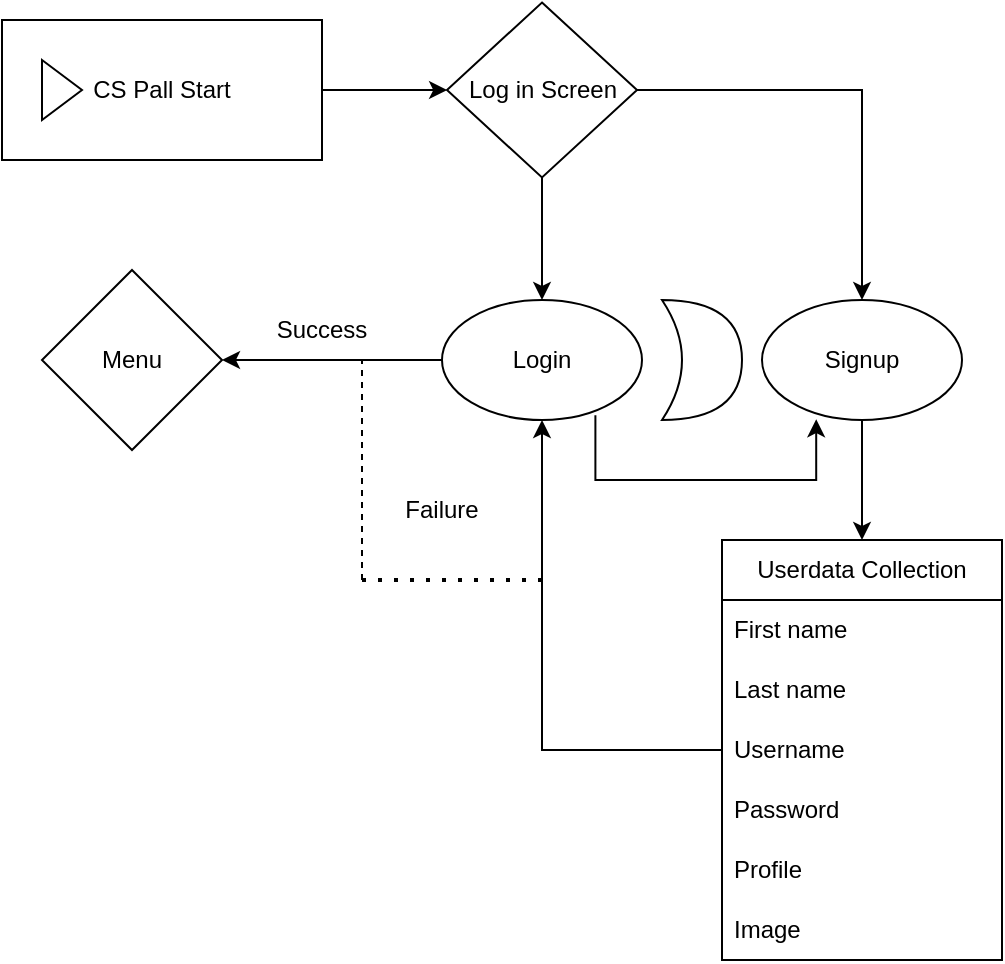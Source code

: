 <mxfile version="22.1.4" type="github">
  <diagram id="C5RBs43oDa-KdzZeNtuy" name="Page-1">
    <mxGraphModel dx="1000" dy="1719" grid="1" gridSize="10" guides="1" tooltips="1" connect="1" arrows="1" fold="1" page="1" pageScale="1" pageWidth="827" pageHeight="1169" math="0" shadow="0">
      <root>
        <mxCell id="WIyWlLk6GJQsqaUBKTNV-0" />
        <mxCell id="WIyWlLk6GJQsqaUBKTNV-1" parent="WIyWlLk6GJQsqaUBKTNV-0" />
        <mxCell id="Y4HFZgV6K_6ebCtTfJm--6" value="" style="edgeStyle=orthogonalEdgeStyle;rounded=0;orthogonalLoop=1;jettySize=auto;html=1;" edge="1" parent="WIyWlLk6GJQsqaUBKTNV-1" source="Y4HFZgV6K_6ebCtTfJm--0" target="Y4HFZgV6K_6ebCtTfJm--5">
          <mxGeometry relative="1" as="geometry" />
        </mxCell>
        <mxCell id="Y4HFZgV6K_6ebCtTfJm--0" value="&lt;div&gt;&lt;br&gt;&lt;/div&gt;&lt;div&gt;CS Pall Start&lt;/div&gt;&lt;div&gt;&lt;br&gt;&lt;/div&gt;" style="html=1;whiteSpace=wrap;container=1;recursiveResize=0;collapsible=0;" vertex="1" parent="WIyWlLk6GJQsqaUBKTNV-1">
          <mxGeometry x="50" y="-30" width="160" height="70" as="geometry" />
        </mxCell>
        <mxCell id="Y4HFZgV6K_6ebCtTfJm--1" value="" style="triangle;html=1;whiteSpace=wrap;" vertex="1" parent="Y4HFZgV6K_6ebCtTfJm--0">
          <mxGeometry x="20" y="20" width="20" height="30" as="geometry" />
        </mxCell>
        <mxCell id="Y4HFZgV6K_6ebCtTfJm--15" style="edgeStyle=orthogonalEdgeStyle;rounded=0;orthogonalLoop=1;jettySize=auto;html=1;exitX=0.5;exitY=1;exitDx=0;exitDy=0;" edge="1" parent="WIyWlLk6GJQsqaUBKTNV-1" source="Y4HFZgV6K_6ebCtTfJm--5" target="Y4HFZgV6K_6ebCtTfJm--11">
          <mxGeometry relative="1" as="geometry" />
        </mxCell>
        <mxCell id="Y4HFZgV6K_6ebCtTfJm--17" style="edgeStyle=orthogonalEdgeStyle;rounded=0;orthogonalLoop=1;jettySize=auto;html=1;exitX=1;exitY=0.5;exitDx=0;exitDy=0;" edge="1" parent="WIyWlLk6GJQsqaUBKTNV-1" source="Y4HFZgV6K_6ebCtTfJm--5" target="Y4HFZgV6K_6ebCtTfJm--13">
          <mxGeometry relative="1" as="geometry" />
        </mxCell>
        <mxCell id="Y4HFZgV6K_6ebCtTfJm--5" value="Log in Screen" style="rhombus;whiteSpace=wrap;html=1;" vertex="1" parent="WIyWlLk6GJQsqaUBKTNV-1">
          <mxGeometry x="272.5" y="-38.75" width="95" height="87.5" as="geometry" />
        </mxCell>
        <mxCell id="Y4HFZgV6K_6ebCtTfJm--9" value="" style="shape=xor;whiteSpace=wrap;html=1;" vertex="1" parent="WIyWlLk6GJQsqaUBKTNV-1">
          <mxGeometry x="380" y="110" width="40" height="60" as="geometry" />
        </mxCell>
        <mxCell id="Y4HFZgV6K_6ebCtTfJm--48" style="edgeStyle=orthogonalEdgeStyle;rounded=0;orthogonalLoop=1;jettySize=auto;html=1;exitX=0;exitY=0.5;exitDx=0;exitDy=0;" edge="1" parent="WIyWlLk6GJQsqaUBKTNV-1" source="Y4HFZgV6K_6ebCtTfJm--11" target="Y4HFZgV6K_6ebCtTfJm--47">
          <mxGeometry relative="1" as="geometry" />
        </mxCell>
        <mxCell id="Y4HFZgV6K_6ebCtTfJm--11" value="Login" style="ellipse;whiteSpace=wrap;html=1;" vertex="1" parent="WIyWlLk6GJQsqaUBKTNV-1">
          <mxGeometry x="270" y="110" width="100" height="60" as="geometry" />
        </mxCell>
        <mxCell id="Y4HFZgV6K_6ebCtTfJm--43" style="edgeStyle=orthogonalEdgeStyle;rounded=0;orthogonalLoop=1;jettySize=auto;html=1;exitX=0.5;exitY=1;exitDx=0;exitDy=0;" edge="1" parent="WIyWlLk6GJQsqaUBKTNV-1" source="Y4HFZgV6K_6ebCtTfJm--13" target="Y4HFZgV6K_6ebCtTfJm--31">
          <mxGeometry relative="1" as="geometry" />
        </mxCell>
        <mxCell id="Y4HFZgV6K_6ebCtTfJm--13" value="&lt;div&gt;Signup&lt;/div&gt;" style="ellipse;whiteSpace=wrap;html=1;" vertex="1" parent="WIyWlLk6GJQsqaUBKTNV-1">
          <mxGeometry x="430" y="110" width="100" height="60" as="geometry" />
        </mxCell>
        <mxCell id="Y4HFZgV6K_6ebCtTfJm--31" value="&lt;div&gt;Userdata Collection&lt;/div&gt;" style="swimlane;fontStyle=0;childLayout=stackLayout;horizontal=1;startSize=30;horizontalStack=0;resizeParent=1;resizeParentMax=0;resizeLast=0;collapsible=1;marginBottom=0;whiteSpace=wrap;html=1;" vertex="1" parent="WIyWlLk6GJQsqaUBKTNV-1">
          <mxGeometry x="410" y="230" width="140" height="210" as="geometry">
            <mxRectangle x="250" y="310" width="140" height="30" as="alternateBounds" />
          </mxGeometry>
        </mxCell>
        <mxCell id="Y4HFZgV6K_6ebCtTfJm--32" value="First name&lt;span style=&quot;white-space: pre;&quot;&gt;&#x9;&lt;/span&gt;" style="text;strokeColor=none;fillColor=none;align=left;verticalAlign=middle;spacingLeft=4;spacingRight=4;overflow=hidden;points=[[0,0.5],[1,0.5]];portConstraint=eastwest;rotatable=0;whiteSpace=wrap;html=1;" vertex="1" parent="Y4HFZgV6K_6ebCtTfJm--31">
          <mxGeometry y="30" width="140" height="30" as="geometry" />
        </mxCell>
        <mxCell id="Y4HFZgV6K_6ebCtTfJm--33" value="Last name" style="text;align=left;verticalAlign=middle;spacingLeft=4;spacingRight=4;overflow=hidden;points=[[0,0.5],[1,0.5]];portConstraint=eastwest;rotatable=0;whiteSpace=wrap;html=1;" vertex="1" parent="Y4HFZgV6K_6ebCtTfJm--31">
          <mxGeometry y="60" width="140" height="30" as="geometry" />
        </mxCell>
        <mxCell id="Y4HFZgV6K_6ebCtTfJm--34" value="Username" style="text;strokeColor=none;fillColor=none;align=left;verticalAlign=middle;spacingLeft=4;spacingRight=4;overflow=hidden;points=[[0,0.5],[1,0.5]];portConstraint=eastwest;rotatable=0;whiteSpace=wrap;html=1;" vertex="1" parent="Y4HFZgV6K_6ebCtTfJm--31">
          <mxGeometry y="90" width="140" height="30" as="geometry" />
        </mxCell>
        <mxCell id="Y4HFZgV6K_6ebCtTfJm--40" value="Password" style="text;strokeColor=none;fillColor=none;align=left;verticalAlign=middle;spacingLeft=4;spacingRight=4;overflow=hidden;points=[[0,0.5],[1,0.5]];portConstraint=eastwest;rotatable=0;whiteSpace=wrap;html=1;" vertex="1" parent="Y4HFZgV6K_6ebCtTfJm--31">
          <mxGeometry y="120" width="140" height="30" as="geometry" />
        </mxCell>
        <mxCell id="Y4HFZgV6K_6ebCtTfJm--41" value="&lt;div&gt;Profile&lt;/div&gt;" style="text;strokeColor=none;fillColor=none;align=left;verticalAlign=middle;spacingLeft=4;spacingRight=4;overflow=hidden;points=[[0,0.5],[1,0.5]];portConstraint=eastwest;rotatable=0;whiteSpace=wrap;html=1;" vertex="1" parent="Y4HFZgV6K_6ebCtTfJm--31">
          <mxGeometry y="150" width="140" height="30" as="geometry" />
        </mxCell>
        <mxCell id="Y4HFZgV6K_6ebCtTfJm--42" value="Image" style="text;strokeColor=none;fillColor=none;align=left;verticalAlign=middle;spacingLeft=4;spacingRight=4;overflow=hidden;points=[[0,0.5],[1,0.5]];portConstraint=eastwest;rotatable=0;whiteSpace=wrap;html=1;" vertex="1" parent="Y4HFZgV6K_6ebCtTfJm--31">
          <mxGeometry y="180" width="140" height="30" as="geometry" />
        </mxCell>
        <mxCell id="Y4HFZgV6K_6ebCtTfJm--44" style="edgeStyle=orthogonalEdgeStyle;rounded=0;orthogonalLoop=1;jettySize=auto;html=1;exitX=0;exitY=0.5;exitDx=0;exitDy=0;entryX=0.5;entryY=1;entryDx=0;entryDy=0;" edge="1" parent="WIyWlLk6GJQsqaUBKTNV-1" source="Y4HFZgV6K_6ebCtTfJm--34" target="Y4HFZgV6K_6ebCtTfJm--11">
          <mxGeometry relative="1" as="geometry" />
        </mxCell>
        <mxCell id="Y4HFZgV6K_6ebCtTfJm--47" value="&lt;div&gt;Menu&lt;/div&gt;" style="rhombus;whiteSpace=wrap;html=1;" vertex="1" parent="WIyWlLk6GJQsqaUBKTNV-1">
          <mxGeometry x="70" y="95" width="90" height="90" as="geometry" />
        </mxCell>
        <mxCell id="Y4HFZgV6K_6ebCtTfJm--49" value="Success" style="text;html=1;strokeColor=none;fillColor=none;align=center;verticalAlign=middle;whiteSpace=wrap;rounded=0;" vertex="1" parent="WIyWlLk6GJQsqaUBKTNV-1">
          <mxGeometry x="180" y="110" width="60" height="30" as="geometry" />
        </mxCell>
        <mxCell id="Y4HFZgV6K_6ebCtTfJm--52" value="Failure" style="text;html=1;strokeColor=none;fillColor=none;align=center;verticalAlign=middle;whiteSpace=wrap;rounded=0;" vertex="1" parent="WIyWlLk6GJQsqaUBKTNV-1">
          <mxGeometry x="240" y="200" width="60" height="30" as="geometry" />
        </mxCell>
        <mxCell id="Y4HFZgV6K_6ebCtTfJm--60" value="" style="endArrow=none;dashed=1;html=1;rounded=0;" edge="1" parent="WIyWlLk6GJQsqaUBKTNV-1">
          <mxGeometry width="50" height="50" relative="1" as="geometry">
            <mxPoint x="230" y="250" as="sourcePoint" />
            <mxPoint x="230" y="140" as="targetPoint" />
          </mxGeometry>
        </mxCell>
        <mxCell id="Y4HFZgV6K_6ebCtTfJm--61" value="" style="endArrow=none;dashed=1;html=1;dashPattern=1 3;strokeWidth=2;rounded=0;" edge="1" parent="WIyWlLk6GJQsqaUBKTNV-1">
          <mxGeometry width="50" height="50" relative="1" as="geometry">
            <mxPoint x="230" y="250" as="sourcePoint" />
            <mxPoint x="320" y="250" as="targetPoint" />
          </mxGeometry>
        </mxCell>
        <mxCell id="Y4HFZgV6K_6ebCtTfJm--62" style="edgeStyle=orthogonalEdgeStyle;rounded=0;orthogonalLoop=1;jettySize=auto;html=1;exitX=0.767;exitY=0.961;exitDx=0;exitDy=0;entryX=0.271;entryY=0.993;entryDx=0;entryDy=0;entryPerimeter=0;exitPerimeter=0;" edge="1" parent="WIyWlLk6GJQsqaUBKTNV-1" source="Y4HFZgV6K_6ebCtTfJm--11" target="Y4HFZgV6K_6ebCtTfJm--13">
          <mxGeometry relative="1" as="geometry">
            <Array as="points">
              <mxPoint x="347" y="200" />
              <mxPoint x="457" y="200" />
            </Array>
          </mxGeometry>
        </mxCell>
      </root>
    </mxGraphModel>
  </diagram>
</mxfile>
